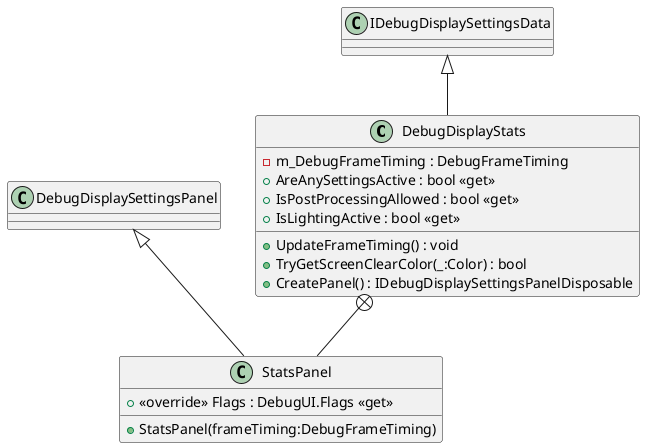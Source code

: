 @startuml
class DebugDisplayStats {
    - m_DebugFrameTiming : DebugFrameTiming
    + UpdateFrameTiming() : void
    + AreAnySettingsActive : bool <<get>>
    + IsPostProcessingAllowed : bool <<get>>
    + IsLightingActive : bool <<get>>
    + TryGetScreenClearColor(_:Color) : bool
    + CreatePanel() : IDebugDisplaySettingsPanelDisposable
}
class StatsPanel {
    + <<override>> Flags : DebugUI.Flags <<get>>
    + StatsPanel(frameTiming:DebugFrameTiming)
}
IDebugDisplaySettingsData <|-- DebugDisplayStats
DebugDisplayStats +-- StatsPanel
DebugDisplaySettingsPanel <|-- StatsPanel
@enduml
